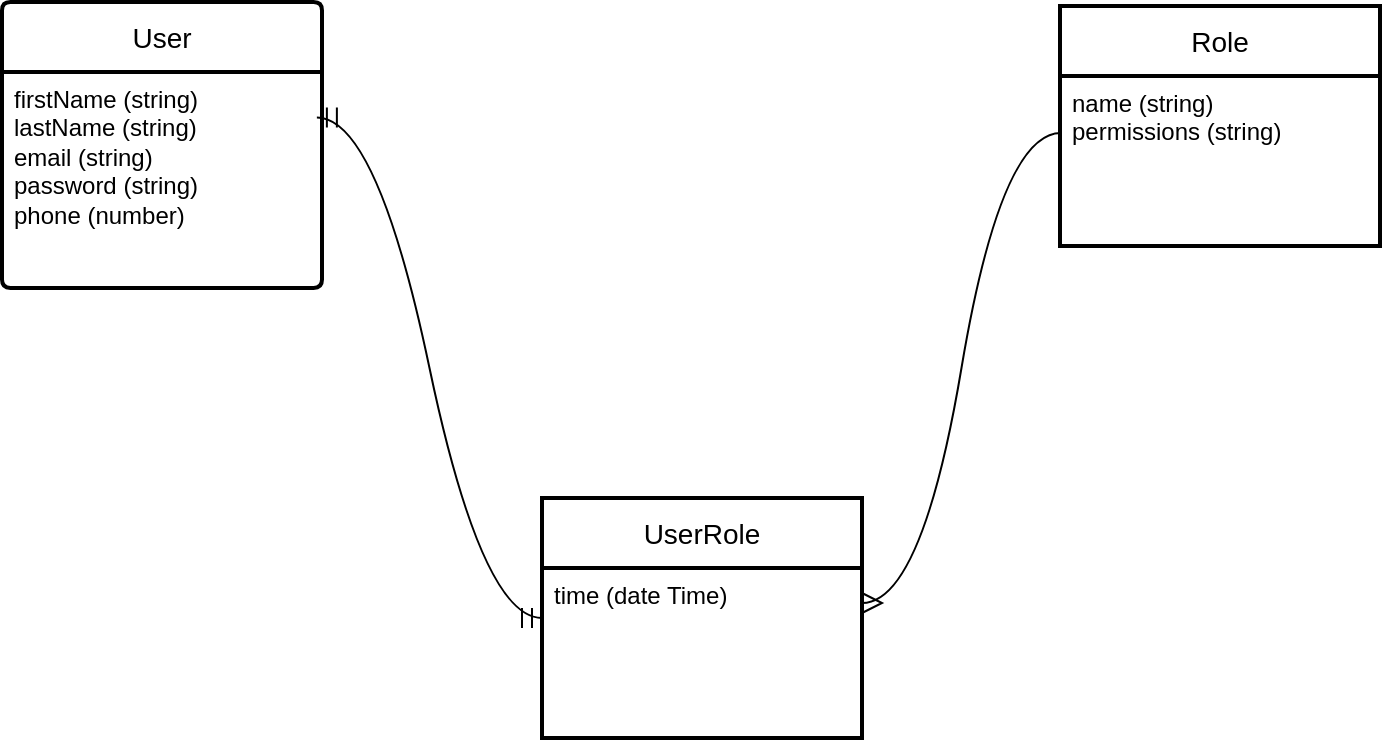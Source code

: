 <mxfile version="24.7.6">
  <diagram name="Page-1" id="pX6aO8cLvgvZTjcbJl5f">
    <mxGraphModel grid="0" page="0" gridSize="10" guides="1" tooltips="1" connect="1" arrows="1" fold="1" pageScale="1" pageWidth="827" pageHeight="1169" math="0" shadow="0">
      <root>
        <mxCell id="0" />
        <mxCell id="1" parent="0" />
        <mxCell id="gMZFQcL6KTRc4e1LXeqA-1" value="User" style="swimlane;childLayout=stackLayout;horizontal=1;startSize=35;horizontalStack=0;rounded=1;fontSize=14;fontStyle=0;strokeWidth=2;resizeParent=0;resizeLast=1;shadow=0;dashed=0;align=center;arcSize=4;whiteSpace=wrap;html=1;" vertex="1" parent="1">
          <mxGeometry x="-79" y="-190" width="160" height="143" as="geometry">
            <mxRectangle x="-43" y="-183" width="65" height="50" as="alternateBounds" />
          </mxGeometry>
        </mxCell>
        <mxCell id="gMZFQcL6KTRc4e1LXeqA-2" value="firstName (string)&lt;div&gt;lastName&amp;nbsp;&lt;span style=&quot;background-color: initial;&quot;&gt;(string)&lt;/span&gt;&lt;/div&gt;&lt;div&gt;email&amp;nbsp;&lt;span style=&quot;background-color: initial;&quot;&gt;(string)&lt;/span&gt;&lt;/div&gt;&lt;div&gt;password (string)&lt;/div&gt;&lt;div&gt;phone (number)&lt;/div&gt;" style="align=left;strokeColor=none;fillColor=none;spacingLeft=4;fontSize=12;verticalAlign=top;resizable=0;rotatable=0;part=1;html=1;" vertex="1" parent="gMZFQcL6KTRc4e1LXeqA-1">
          <mxGeometry y="35" width="160" height="108" as="geometry" />
        </mxCell>
        <mxCell id="gMZFQcL6KTRc4e1LXeqA-5" value="Role" style="swimlane;childLayout=stackLayout;horizontal=1;startSize=35;horizontalStack=0;rounded=1;fontSize=14;fontStyle=0;strokeWidth=2;resizeParent=0;resizeLast=1;shadow=0;dashed=0;align=center;arcSize=0;whiteSpace=wrap;html=1;" vertex="1" parent="1">
          <mxGeometry x="450" y="-188" width="160" height="120" as="geometry" />
        </mxCell>
        <mxCell id="gMZFQcL6KTRc4e1LXeqA-6" value="&lt;div&gt;name (string)&lt;/div&gt;&lt;div&gt;permissions (string)&lt;/div&gt;" style="align=left;strokeColor=none;fillColor=none;spacingLeft=4;fontSize=12;verticalAlign=top;resizable=0;rotatable=0;part=1;html=1;" vertex="1" parent="gMZFQcL6KTRc4e1LXeqA-5">
          <mxGeometry y="35" width="160" height="70" as="geometry" />
        </mxCell>
        <mxCell id="gMZFQcL6KTRc4e1LXeqA-7" value="&lt;div&gt;&lt;br&gt;&lt;/div&gt;" style="align=left;strokeColor=none;fillColor=none;spacingLeft=4;fontSize=12;verticalAlign=top;resizable=0;rotatable=0;part=1;html=1;" vertex="1" parent="gMZFQcL6KTRc4e1LXeqA-5">
          <mxGeometry y="105" width="160" height="15" as="geometry" />
        </mxCell>
        <mxCell id="gMZFQcL6KTRc4e1LXeqA-8" value="" style="edgeStyle=entityRelationEdgeStyle;fontSize=12;html=1;endArrow=ERmandOne;startArrow=ERmandOne;rounded=0;startSize=8;endSize=8;curved=1;entryX=0;entryY=0.5;entryDx=0;entryDy=0;exitX=0.984;exitY=0.404;exitDx=0;exitDy=0;exitPerimeter=0;" edge="1" parent="1" source="gMZFQcL6KTRc4e1LXeqA-1" target="gMZFQcL6KTRc4e1LXeqA-21">
          <mxGeometry width="100" height="100" relative="1" as="geometry">
            <mxPoint x="121" y="-135" as="sourcePoint" />
            <mxPoint x="221" y="-227" as="targetPoint" />
            <Array as="points">
              <mxPoint x="116" y="77" />
            </Array>
          </mxGeometry>
        </mxCell>
        <mxCell id="gMZFQcL6KTRc4e1LXeqA-21" value="UserRole" style="swimlane;childLayout=stackLayout;horizontal=1;startSize=35;horizontalStack=0;rounded=1;fontSize=14;fontStyle=0;strokeWidth=2;resizeParent=0;resizeLast=1;shadow=0;dashed=0;align=center;arcSize=0;whiteSpace=wrap;html=1;" vertex="1" parent="1">
          <mxGeometry x="191" y="58" width="160" height="120" as="geometry" />
        </mxCell>
        <mxCell id="gMZFQcL6KTRc4e1LXeqA-22" value="&lt;div&gt;time (date Time)&lt;/div&gt;" style="align=left;strokeColor=none;fillColor=none;spacingLeft=4;fontSize=12;verticalAlign=top;resizable=0;rotatable=0;part=1;html=1;" vertex="1" parent="gMZFQcL6KTRc4e1LXeqA-21">
          <mxGeometry y="35" width="160" height="70" as="geometry" />
        </mxCell>
        <mxCell id="gMZFQcL6KTRc4e1LXeqA-23" value="&lt;div&gt;&lt;br&gt;&lt;/div&gt;" style="align=left;strokeColor=none;fillColor=none;spacingLeft=4;fontSize=12;verticalAlign=top;resizable=0;rotatable=0;part=1;html=1;" vertex="1" parent="gMZFQcL6KTRc4e1LXeqA-21">
          <mxGeometry y="105" width="160" height="15" as="geometry" />
        </mxCell>
        <mxCell id="gMZFQcL6KTRc4e1LXeqA-26" value="" style="edgeStyle=entityRelationEdgeStyle;fontSize=12;html=1;endArrow=ERmany;rounded=0;startSize=8;endSize=8;curved=1;exitX=0.003;exitY=0.407;exitDx=0;exitDy=0;exitPerimeter=0;entryX=1;entryY=0.25;entryDx=0;entryDy=0;" edge="1" parent="1" source="gMZFQcL6KTRc4e1LXeqA-6" target="gMZFQcL6KTRc4e1LXeqA-22">
          <mxGeometry width="100" height="100" relative="1" as="geometry">
            <mxPoint x="344" y="110" as="sourcePoint" />
            <mxPoint x="424" y="-22" as="targetPoint" />
            <Array as="points">
              <mxPoint x="423" y="-93.5" />
            </Array>
          </mxGeometry>
        </mxCell>
      </root>
    </mxGraphModel>
  </diagram>
</mxfile>
